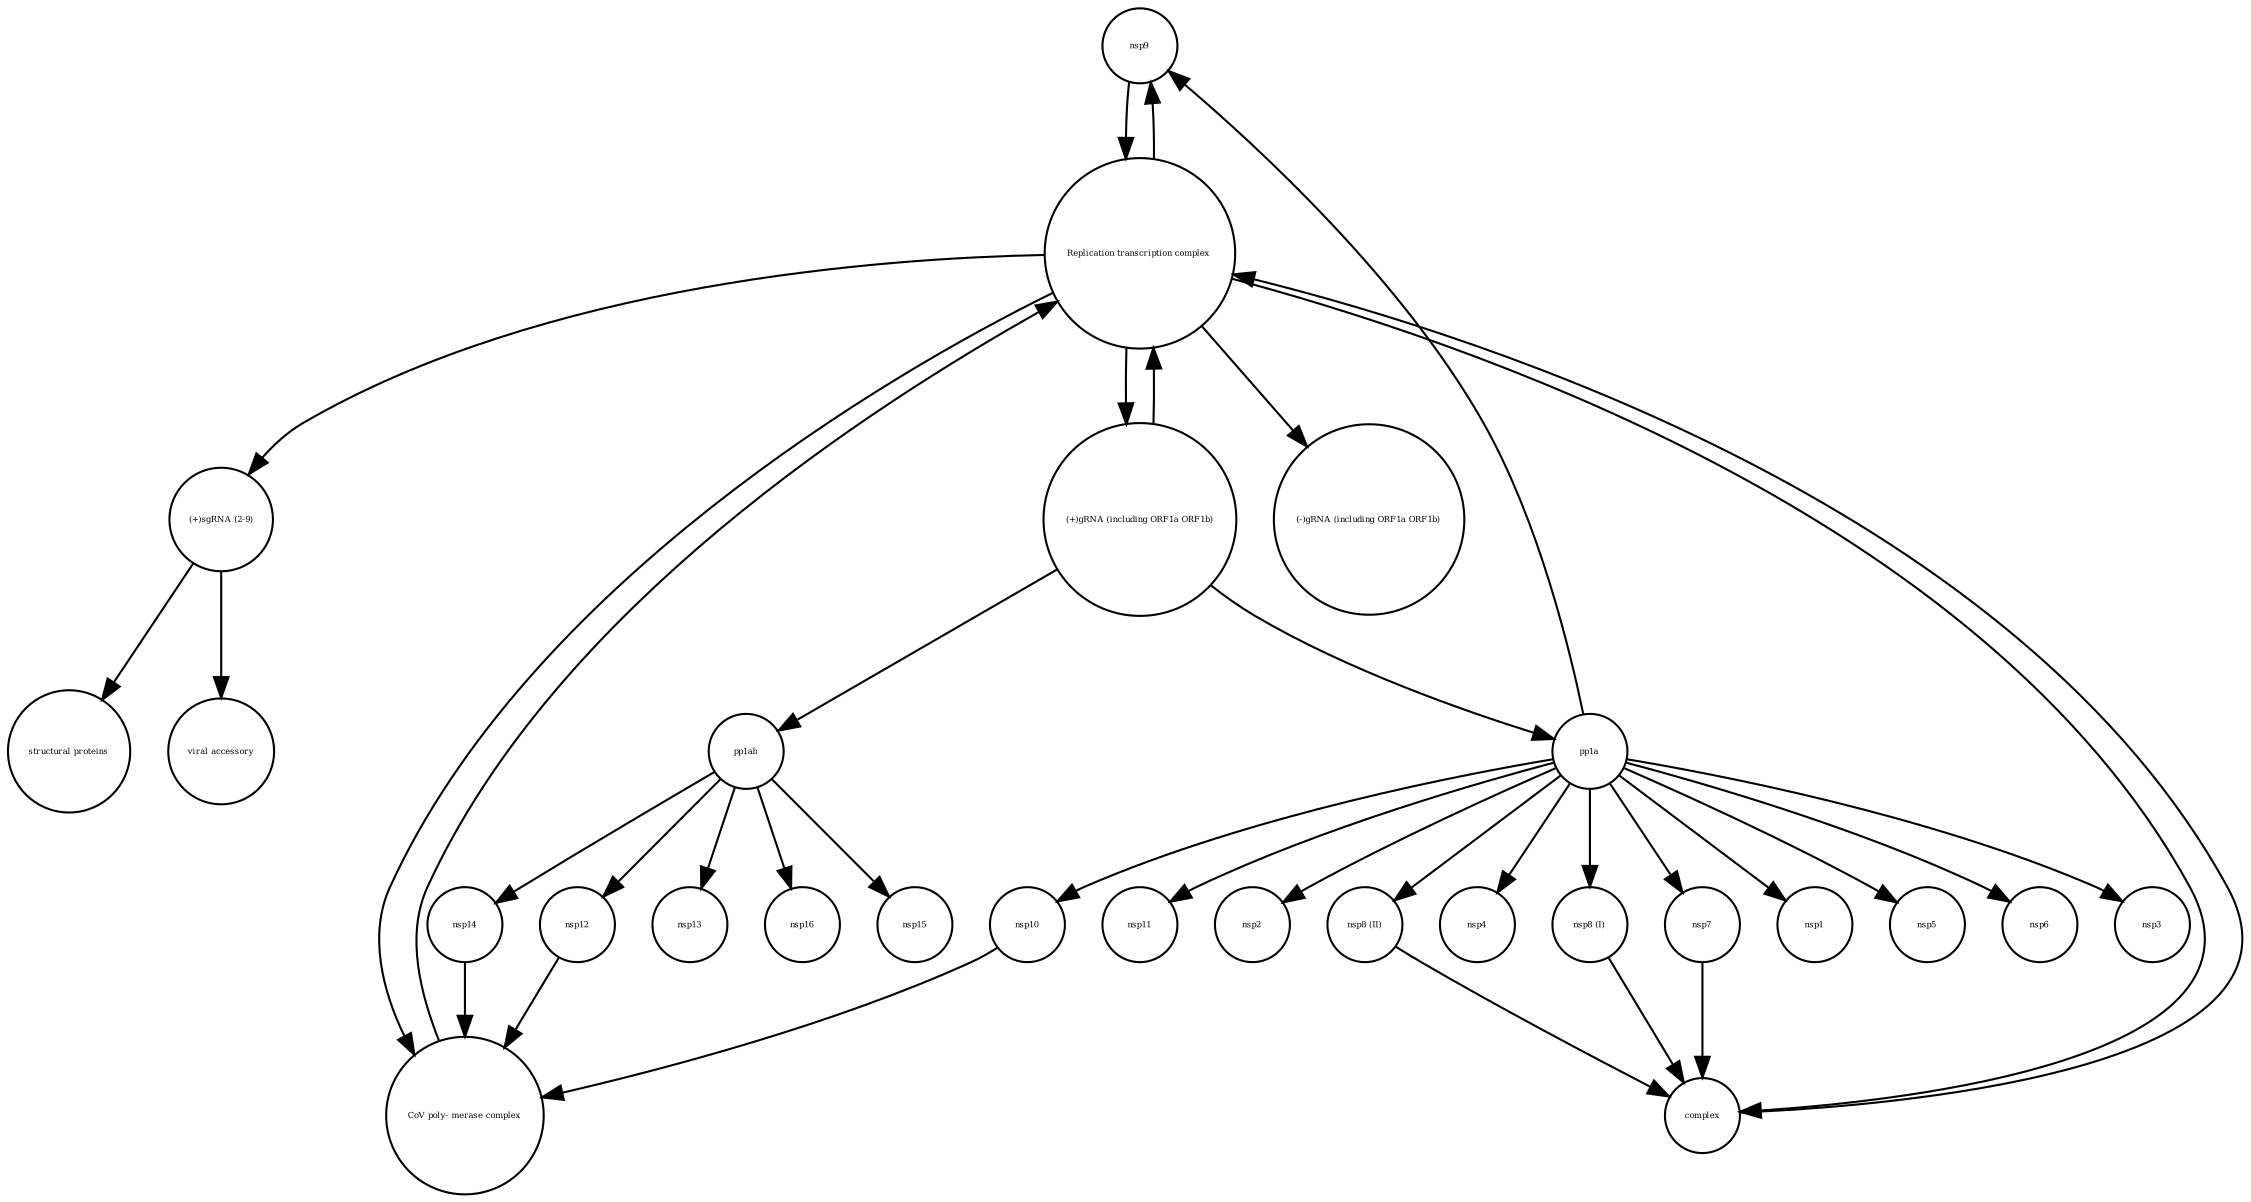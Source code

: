 strict digraph  {
nsp9 [annotation="", bipartite=0, cls=macromolecule, fontsize=4, label=nsp9, shape=circle];
nsp10 [annotation="", bipartite=0, cls=macromolecule, fontsize=4, label=nsp10, shape=circle];
nsp6 [annotation="", bipartite=0, cls=macromolecule, fontsize=4, label=nsp6, shape=circle];
"viral accessory" [annotation="", bipartite=0, cls=macromolecule, fontsize=4, label="viral accessory", shape=circle];
complex [annotation="", bipartite=0, cls=complex, fontsize=4, label=complex, shape=circle];
nsp3 [annotation="", bipartite=0, cls=macromolecule, fontsize=4, label=nsp3, shape=circle];
nsp14 [annotation="", bipartite=0, cls=macromolecule, fontsize=4, label=nsp14, shape=circle];
"structural proteins" [annotation="", bipartite=0, cls=macromolecule, fontsize=4, label="structural proteins", shape=circle];
nsp11 [annotation="", bipartite=0, cls=macromolecule, fontsize=4, label=nsp11, shape=circle];
"Replication transcription complex " [annotation="", bipartite=0, cls=complex, fontsize=4, label="Replication transcription complex ", shape=circle];
"(-)gRNA (including ORF1a ORF1b)" [annotation="", bipartite=0, cls="nucleic acid feature", fontsize=4, label="(-)gRNA (including ORF1a ORF1b)", shape=circle];
nsp13 [annotation="", bipartite=0, cls=macromolecule, fontsize=4, label=nsp13, shape=circle];
nsp12 [annotation="", bipartite=0, cls=macromolecule, fontsize=4, label=nsp12, shape=circle];
nsp2 [annotation="", bipartite=0, cls=macromolecule, fontsize=4, label=nsp2, shape=circle];
"nsp8 (I)" [annotation="", bipartite=0, cls=macromolecule, fontsize=4, label="nsp8 (I)", shape=circle];
pp1a [annotation="", bipartite=0, cls=macromolecule, fontsize=4, label=pp1a, shape=circle];
nsp16 [annotation="", bipartite=0, cls=macromolecule, fontsize=4, label=nsp16, shape=circle];
nsp4 [annotation="", bipartite=0, cls=macromolecule, fontsize=4, label=nsp4, shape=circle];
pp1ab [annotation="", bipartite=0, cls=macromolecule, fontsize=4, label=pp1ab, shape=circle];
nsp7 [annotation="", bipartite=0, cls=macromolecule, fontsize=4, label=nsp7, shape=circle];
"(+)sgRNA (2-9)" [annotation="", bipartite=0, cls="nucleic acid feature", fontsize=4, label="(+)sgRNA (2-9)", shape=circle];
"nsp8 (II)" [annotation="", bipartite=0, cls=macromolecule, fontsize=4, label="nsp8 (II)", shape=circle];
nsp1 [annotation="", bipartite=0, cls=macromolecule, fontsize=4, label=nsp1, shape=circle];
"CoV poly- merase complex" [annotation="", bipartite=0, cls=complex, fontsize=4, label="CoV poly- merase complex", shape=circle];
nsp15 [annotation="", bipartite=0, cls=macromolecule, fontsize=4, label=nsp15, shape=circle];
"(+)gRNA (including ORF1a ORF1b)" [annotation="", bipartite=0, cls="nucleic acid feature", fontsize=4, label="(+)gRNA (including ORF1a ORF1b)", shape=circle];
nsp5 [annotation="", bipartite=0, cls=macromolecule, fontsize=4, label=nsp5, shape=circle];
nsp9 -> "Replication transcription complex "  [annotation="", interaction_type=production];
nsp10 -> "CoV poly- merase complex"  [annotation="", interaction_type=production];
complex -> "Replication transcription complex "  [annotation="", interaction_type=production];
nsp14 -> "CoV poly- merase complex"  [annotation="", interaction_type=production];
"Replication transcription complex " -> "(+)sgRNA (2-9)"  [annotation="", interaction_type="necessary stimulation"];
"Replication transcription complex " -> nsp9  [annotation="", interaction_type=production];
"Replication transcription complex " -> "CoV poly- merase complex"  [annotation="", interaction_type=production];
"Replication transcription complex " -> "(-)gRNA (including ORF1a ORF1b)"  [annotation="", interaction_type=production];
"Replication transcription complex " -> complex  [annotation="", interaction_type=production];
"Replication transcription complex " -> "(+)gRNA (including ORF1a ORF1b)"  [annotation="", interaction_type=production];
nsp12 -> "CoV poly- merase complex"  [annotation="", interaction_type=production];
"nsp8 (I)" -> complex  [annotation="", interaction_type=production];
pp1a -> nsp7  [annotation="", interaction_type=production];
pp1a -> nsp9  [annotation="", interaction_type=production];
pp1a -> nsp11  [annotation="", interaction_type=production];
pp1a -> "nsp8 (I)"  [annotation="", interaction_type=production];
pp1a -> "nsp8 (II)"  [annotation="", interaction_type=production];
pp1a -> nsp1  [annotation="", interaction_type=production];
pp1a -> nsp10  [annotation="", interaction_type=production];
pp1a -> nsp6  [annotation="", interaction_type=production];
pp1a -> nsp4  [annotation="", interaction_type=production];
pp1a -> nsp2  [annotation="", interaction_type=production];
pp1a -> nsp3  [annotation="", interaction_type=production];
pp1a -> nsp5  [annotation="", interaction_type=production];
pp1ab -> nsp16  [annotation="", interaction_type=production];
pp1ab -> nsp13  [annotation="", interaction_type=production];
pp1ab -> nsp12  [annotation="", interaction_type=production];
pp1ab -> nsp15  [annotation="", interaction_type=production];
pp1ab -> nsp14  [annotation="", interaction_type=production];
nsp7 -> complex  [annotation="", interaction_type=production];
"(+)sgRNA (2-9)" -> "structural proteins"  [annotation="", interaction_type="necessary stimulation"];
"(+)sgRNA (2-9)" -> "viral accessory"  [annotation="", interaction_type="necessary stimulation"];
"nsp8 (II)" -> complex  [annotation="", interaction_type=production];
"CoV poly- merase complex" -> "Replication transcription complex "  [annotation="", interaction_type=production];
"(+)gRNA (including ORF1a ORF1b)" -> "Replication transcription complex "  [annotation="", interaction_type=production];
"(+)gRNA (including ORF1a ORF1b)" -> pp1ab  [annotation="", interaction_type="necessary stimulation"];
"(+)gRNA (including ORF1a ORF1b)" -> pp1a  [annotation="", interaction_type="necessary stimulation"];
}
